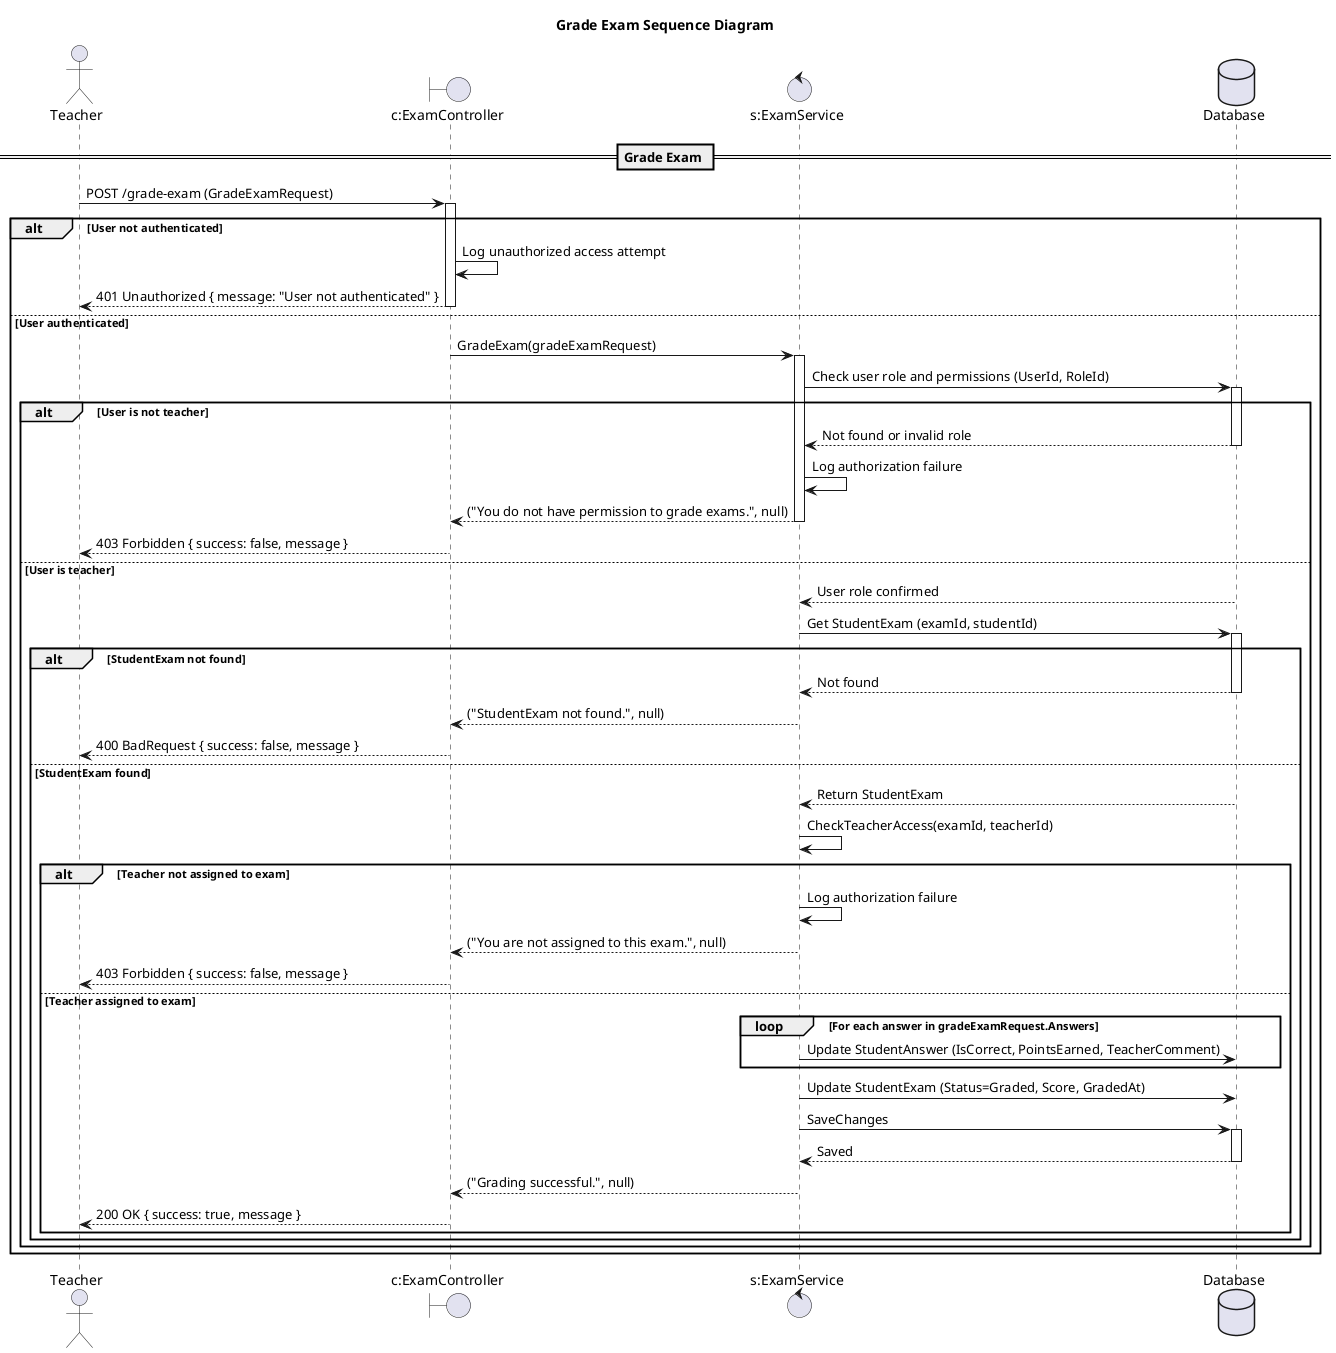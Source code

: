 @startuml

title Grade Exam Sequence Diagram

actor "Teacher" as Client
boundary "c:ExamController" as Controller
control "s:ExamService" as Service
database "Database" as DB

== Grade Exam ==

Client -> Controller: POST /grade-exam (GradeExamRequest)
activate Controller

alt User not authenticated
    Controller -> Controller: Log unauthorized access attempt
    Controller --> Client: 401 Unauthorized { message: "User not authenticated" }
    deactivate Controller
else User authenticated
    Controller -> Service: GradeExam(gradeExamRequest)
    activate Service

    Service -> DB: Check user role and permissions (UserId, RoleId)
    activate DB
    alt User is not teacher
        DB --> Service: Not found or invalid role
        deactivate DB
        Service -> Service: Log authorization failure
        Service --> Controller: ("You do not have permission to grade exams.", null)
        deactivate Service
        Controller --> Client: 403 Forbidden { success: false, message }
        deactivate Controller
    else User is teacher
        DB --> Service: User role confirmed
        deactivate DB

        Service -> DB: Get StudentExam (examId, studentId)
        activate DB
        alt StudentExam not found
            DB --> Service: Not found
            deactivate DB
            Service --> Controller: ("StudentExam not found.", null)
            deactivate Service
            Controller --> Client: 400 BadRequest { success: false, message }
            deactivate Controller
        else StudentExam found
            DB --> Service: Return StudentExam
            deactivate DB
            
            Service -> Service: CheckTeacherAccess(examId, teacherId)
            alt Teacher not assigned to exam
                Service -> Service: Log authorization failure
                Service --> Controller: ("You are not assigned to this exam.", null)
                deactivate Service
                Controller --> Client: 403 Forbidden { success: false, message }
                deactivate Controller
            else Teacher assigned to exam
                loop For each answer in gradeExamRequest.Answers
                    Service -> DB: Update StudentAnswer (IsCorrect, PointsEarned, TeacherComment)
                end loop
                
                Service -> DB: Update StudentExam (Status=Graded, Score, GradedAt)
                Service -> DB: SaveChanges
                activate DB
                DB --> Service: Saved
                deactivate DB
                
                Service --> Controller: ("Grading successful.", null)
                deactivate Service
                Controller --> Client: 200 OK { success: true, message }
                deactivate Controller
            end
        end
    end
end

@enduml 